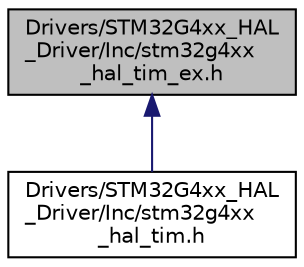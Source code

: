digraph "Drivers/STM32G4xx_HAL_Driver/Inc/stm32g4xx_hal_tim_ex.h"
{
 // LATEX_PDF_SIZE
  edge [fontname="Helvetica",fontsize="10",labelfontname="Helvetica",labelfontsize="10"];
  node [fontname="Helvetica",fontsize="10",shape=record];
  Node1 [label="Drivers/STM32G4xx_HAL\l_Driver/Inc/stm32g4xx\l_hal_tim_ex.h",height=0.2,width=0.4,color="black", fillcolor="grey75", style="filled", fontcolor="black",tooltip="Header file of TIM HAL Extended module."];
  Node1 -> Node2 [dir="back",color="midnightblue",fontsize="10",style="solid",fontname="Helvetica"];
  Node2 [label="Drivers/STM32G4xx_HAL\l_Driver/Inc/stm32g4xx\l_hal_tim.h",height=0.2,width=0.4,color="black", fillcolor="white", style="filled",URL="$stm32g4xx__hal__tim_8h.html",tooltip="Header file of TIM HAL module."];
}
